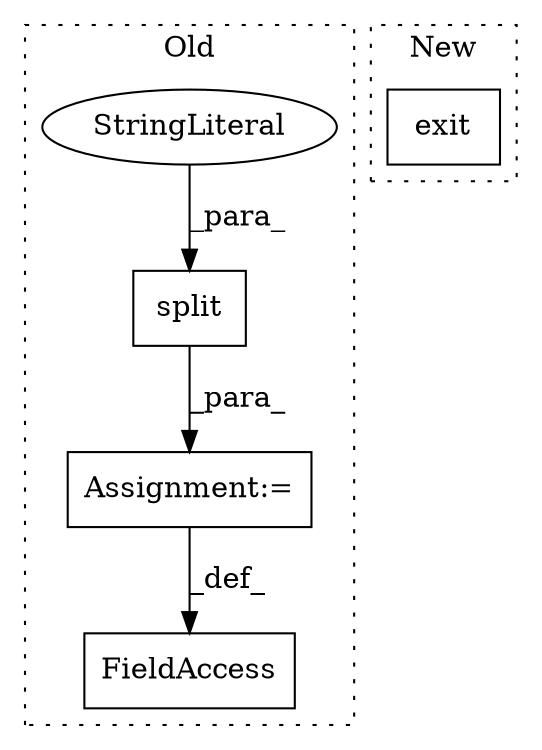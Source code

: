 digraph G {
subgraph cluster0 {
1 [label="split" a="32" s="3637,3646" l="6,1" shape="box"];
3 [label="Assignment:=" a="7" s="3521" l="14" shape="box"];
4 [label="StringLiteral" a="45" s="3643" l="3" shape="ellipse"];
5 [label="FieldAccess" a="22" s="3499" l="22" shape="box"];
label = "Old";
style="dotted";
}
subgraph cluster1 {
2 [label="exit" a="32" s="4116,4122" l="5,1" shape="box"];
label = "New";
style="dotted";
}
1 -> 3 [label="_para_"];
3 -> 5 [label="_def_"];
4 -> 1 [label="_para_"];
}